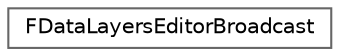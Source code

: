 digraph "Graphical Class Hierarchy"
{
 // INTERACTIVE_SVG=YES
 // LATEX_PDF_SIZE
  bgcolor="transparent";
  edge [fontname=Helvetica,fontsize=10,labelfontname=Helvetica,labelfontsize=10];
  node [fontname=Helvetica,fontsize=10,shape=box,height=0.2,width=0.4];
  rankdir="LR";
  Node0 [id="Node000000",label="FDataLayersEditorBroadcast",height=0.2,width=0.4,color="grey40", fillcolor="white", style="filled",URL="$df/d0e/classFDataLayersEditorBroadcast.html",tooltip=" "];
}

